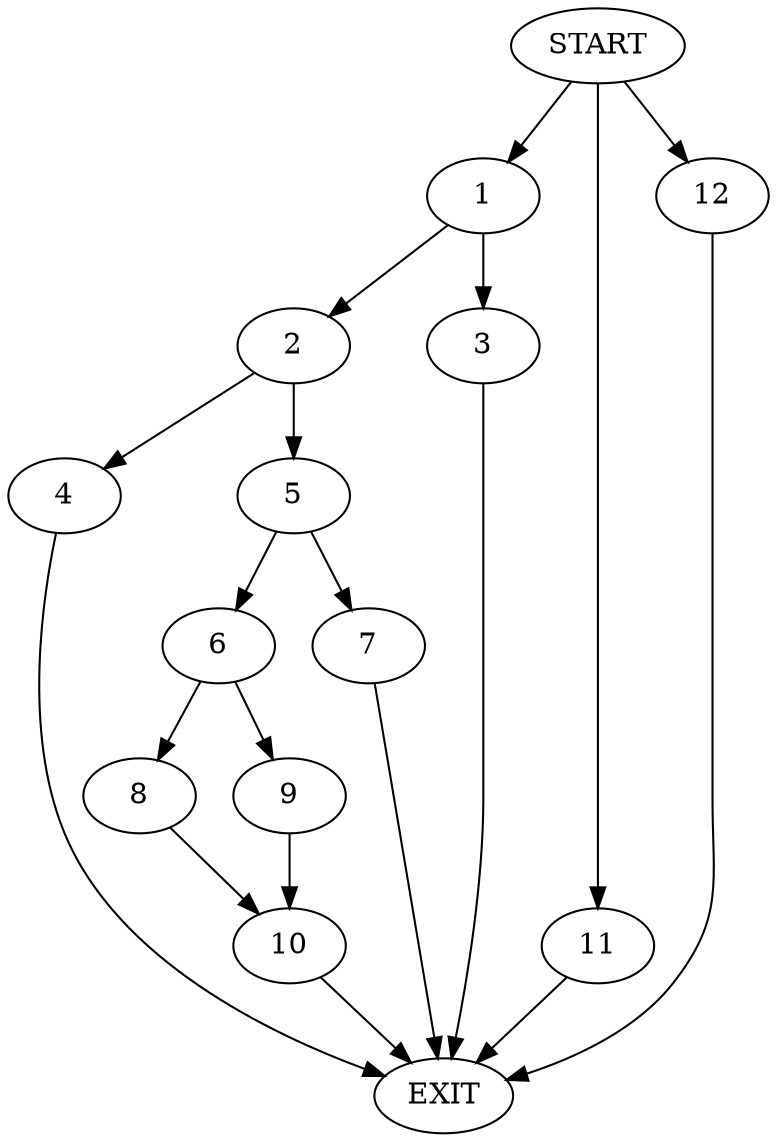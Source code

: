 digraph {
0 [label="START"]
13 [label="EXIT"]
0 -> 1
1 -> 2
1 -> 3
3 -> 13
2 -> 4
2 -> 5
5 -> 6
5 -> 7
4 -> 13
7 -> 13
6 -> 8
6 -> 9
9 -> 10
8 -> 10
10 -> 13
0 -> 11
11 -> 13
0 -> 12
12 -> 13
}
